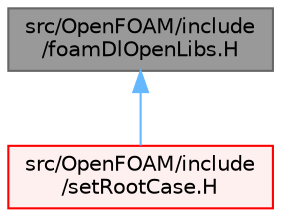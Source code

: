 digraph "src/OpenFOAM/include/foamDlOpenLibs.H"
{
 // LATEX_PDF_SIZE
  bgcolor="transparent";
  edge [fontname=Helvetica,fontsize=10,labelfontname=Helvetica,labelfontsize=10];
  node [fontname=Helvetica,fontsize=10,shape=box,height=0.2,width=0.4];
  Node1 [id="Node000001",label="src/OpenFOAM/include\l/foamDlOpenLibs.H",height=0.2,width=0.4,color="gray40", fillcolor="grey60", style="filled", fontcolor="black",tooltip=" "];
  Node1 -> Node2 [id="edge1_Node000001_Node000002",dir="back",color="steelblue1",style="solid",tooltip=" "];
  Node2 [id="Node000002",label="src/OpenFOAM/include\l/setRootCase.H",height=0.2,width=0.4,color="red", fillcolor="#FFF0F0", style="filled",URL="$setRootCase_8H.html",tooltip=" "];
}
